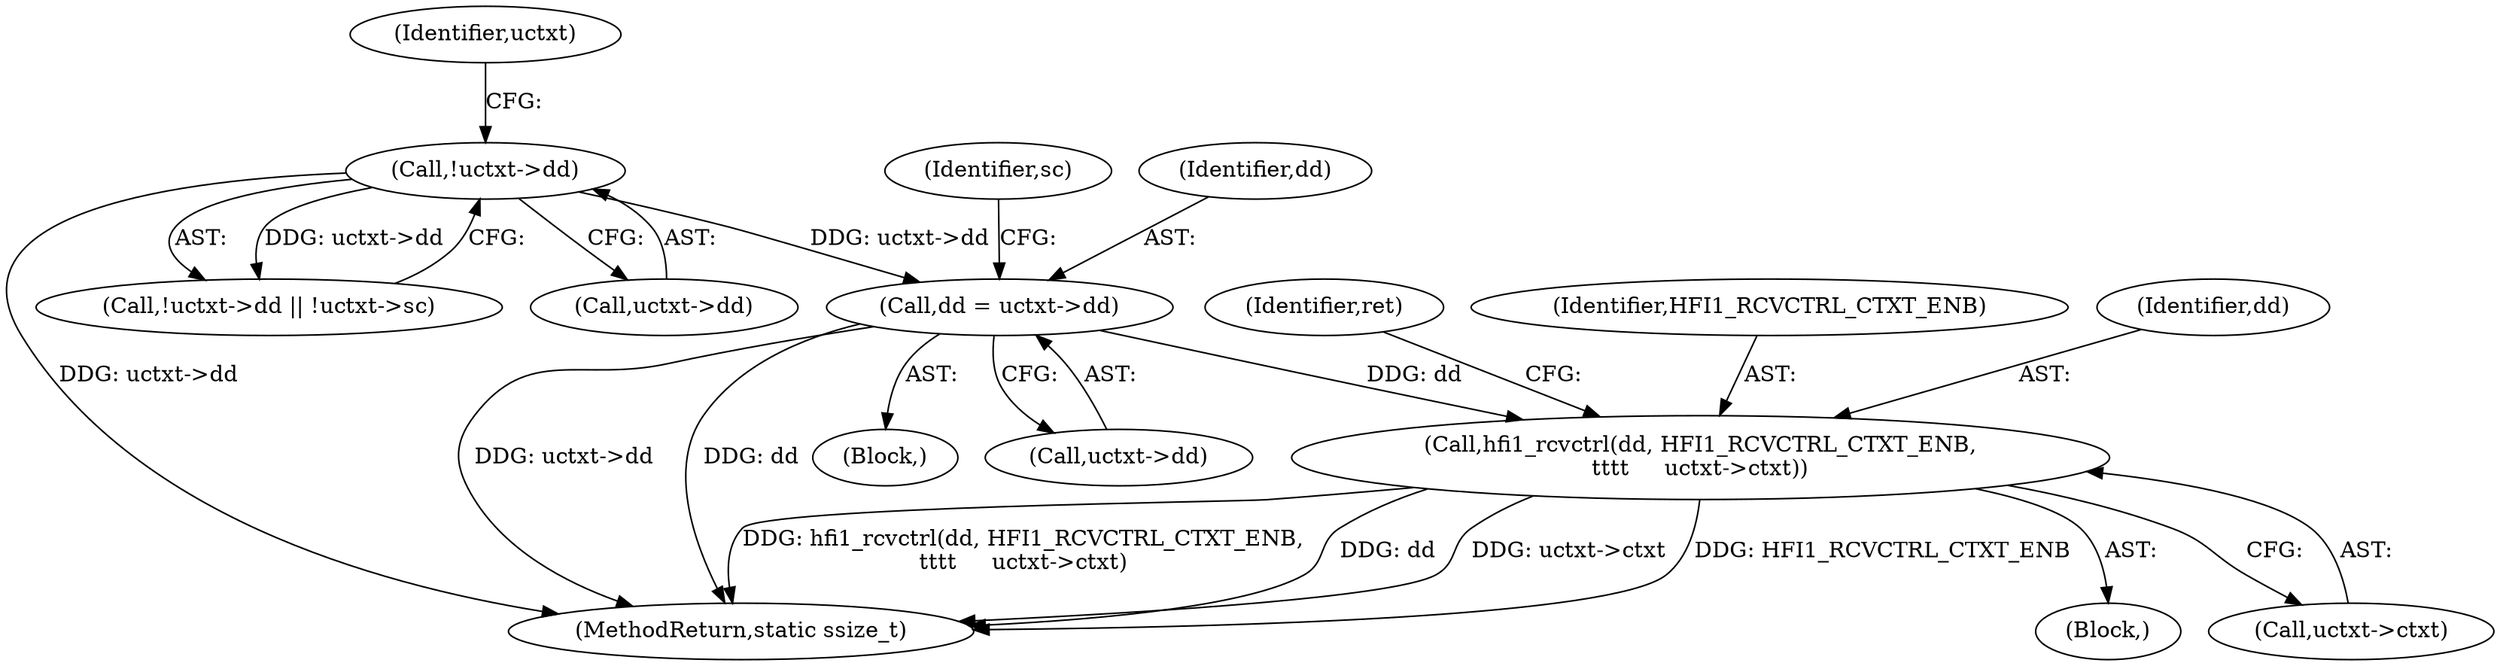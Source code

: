 digraph "0_linux_e6bd18f57aad1a2d1ef40e646d03ed0f2515c9e3_3@pointer" {
"1000632" [label="(Call,hfi1_rcvctrl(dd, HFI1_RCVCTRL_CTXT_ENB,\n\t\t\t\t     uctxt->ctxt))"];
"1000548" [label="(Call,dd = uctxt->dd)"];
"1000534" [label="(Call,!uctxt->dd)"];
"1000526" [label="(Block,)"];
"1000535" [label="(Call,uctxt->dd)"];
"1000646" [label="(Identifier,ret)"];
"1000588" [label="(Block,)"];
"1000635" [label="(Call,uctxt->ctxt)"];
"1000632" [label="(Call,hfi1_rcvctrl(dd, HFI1_RCVCTRL_CTXT_ENB,\n\t\t\t\t     uctxt->ctxt))"];
"1000554" [label="(Identifier,sc)"];
"1000548" [label="(Call,dd = uctxt->dd)"];
"1000550" [label="(Call,uctxt->dd)"];
"1000534" [label="(Call,!uctxt->dd)"];
"1000672" [label="(MethodReturn,static ssize_t)"];
"1000533" [label="(Call,!uctxt->dd || !uctxt->sc)"];
"1000634" [label="(Identifier,HFI1_RCVCTRL_CTXT_ENB)"];
"1000633" [label="(Identifier,dd)"];
"1000549" [label="(Identifier,dd)"];
"1000540" [label="(Identifier,uctxt)"];
"1000632" -> "1000588"  [label="AST: "];
"1000632" -> "1000635"  [label="CFG: "];
"1000633" -> "1000632"  [label="AST: "];
"1000634" -> "1000632"  [label="AST: "];
"1000635" -> "1000632"  [label="AST: "];
"1000646" -> "1000632"  [label="CFG: "];
"1000632" -> "1000672"  [label="DDG: hfi1_rcvctrl(dd, HFI1_RCVCTRL_CTXT_ENB,\n\t\t\t\t     uctxt->ctxt)"];
"1000632" -> "1000672"  [label="DDG: dd"];
"1000632" -> "1000672"  [label="DDG: uctxt->ctxt"];
"1000632" -> "1000672"  [label="DDG: HFI1_RCVCTRL_CTXT_ENB"];
"1000548" -> "1000632"  [label="DDG: dd"];
"1000548" -> "1000526"  [label="AST: "];
"1000548" -> "1000550"  [label="CFG: "];
"1000549" -> "1000548"  [label="AST: "];
"1000550" -> "1000548"  [label="AST: "];
"1000554" -> "1000548"  [label="CFG: "];
"1000548" -> "1000672"  [label="DDG: uctxt->dd"];
"1000548" -> "1000672"  [label="DDG: dd"];
"1000534" -> "1000548"  [label="DDG: uctxt->dd"];
"1000534" -> "1000533"  [label="AST: "];
"1000534" -> "1000535"  [label="CFG: "];
"1000535" -> "1000534"  [label="AST: "];
"1000540" -> "1000534"  [label="CFG: "];
"1000533" -> "1000534"  [label="CFG: "];
"1000534" -> "1000672"  [label="DDG: uctxt->dd"];
"1000534" -> "1000533"  [label="DDG: uctxt->dd"];
}
